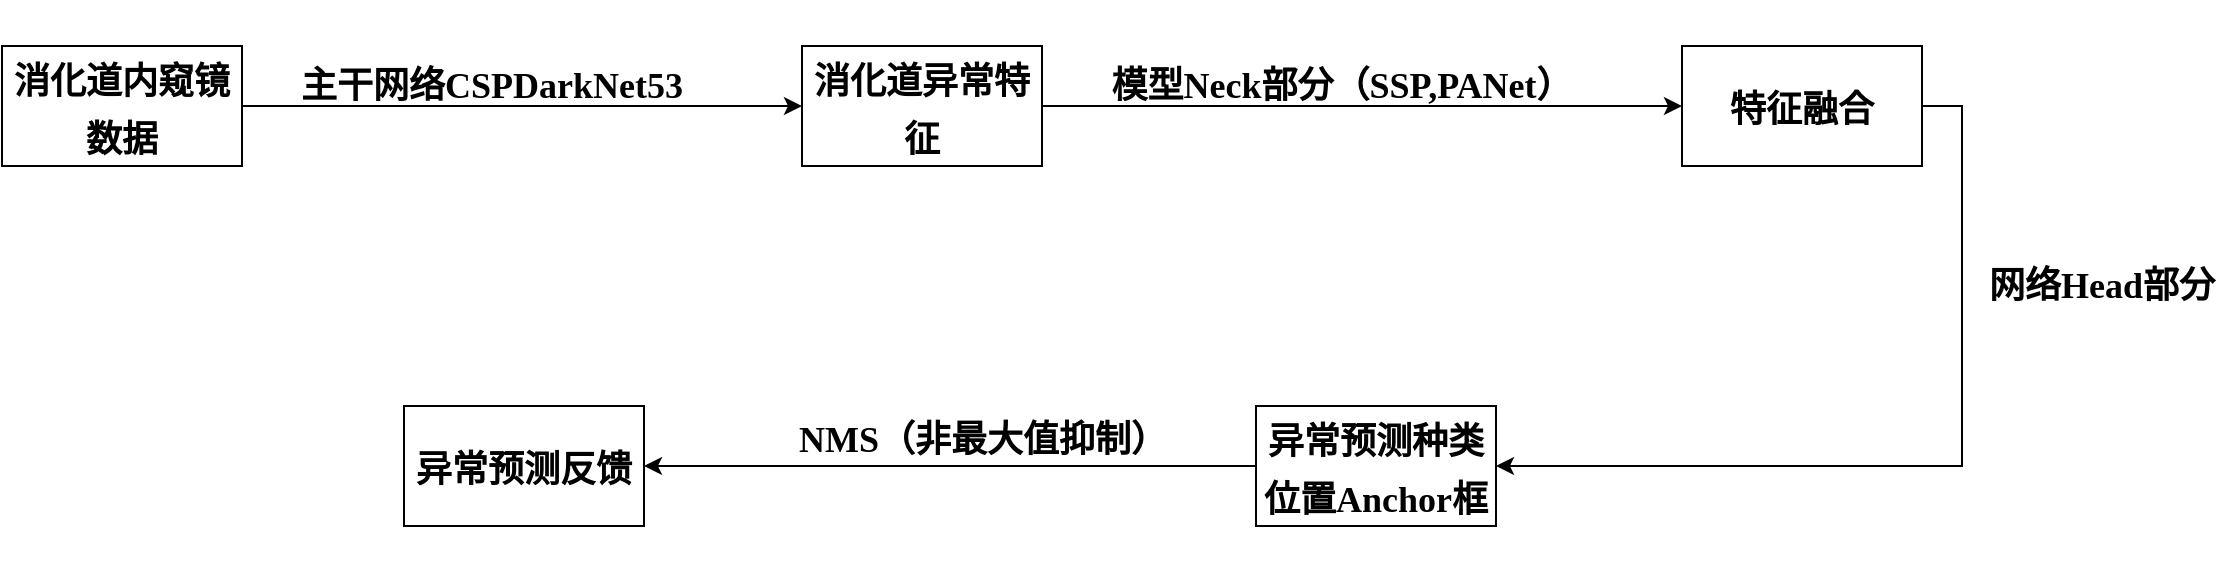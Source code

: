 <mxfile version="17.2.4" type="github">
  <diagram id="C5RBs43oDa-KdzZeNtuy" name="Page-1">
    <mxGraphModel dx="1420" dy="789" grid="0" gridSize="10" guides="1" tooltips="1" connect="1" arrows="1" fold="1" page="0" pageScale="1" pageWidth="827" pageHeight="1169" math="0" shadow="0">
      <root>
        <mxCell id="WIyWlLk6GJQsqaUBKTNV-0" />
        <mxCell id="WIyWlLk6GJQsqaUBKTNV-1" parent="WIyWlLk6GJQsqaUBKTNV-0" />
        <mxCell id="MUNKduZxBYxkbEoiolL1-5" style="edgeStyle=orthogonalEdgeStyle;rounded=0;orthogonalLoop=1;jettySize=auto;html=1;entryX=0;entryY=0.5;entryDx=0;entryDy=0;fontFamily=宋体;fontSource=https%3A%2F%2Fsongti.laoxiezi.com%2F;fontSize=24;fontColor=default;" edge="1" parent="WIyWlLk6GJQsqaUBKTNV-1" source="MUNKduZxBYxkbEoiolL1-0" target="MUNKduZxBYxkbEoiolL1-1">
          <mxGeometry relative="1" as="geometry" />
        </mxCell>
        <mxCell id="MUNKduZxBYxkbEoiolL1-0" value="&lt;p class=&quot;MsoNormal&quot;&gt;&lt;font style=&quot;font-size: 18px&quot;&gt;&lt;b&gt;消化道内窥镜数据&lt;/b&gt;&lt;/font&gt;&lt;span lang=&quot;EN-US&quot;&gt;&lt;/span&gt;&lt;/p&gt;" style="rounded=0;whiteSpace=wrap;html=1;fontFamily=宋体;fontSource=https%3A%2F%2Fsongti.laoxiezi.com%2F;fontSize=24;fontColor=default;strokeColor=default;fillColor=none;" vertex="1" parent="WIyWlLk6GJQsqaUBKTNV-1">
          <mxGeometry y="290" width="120" height="60" as="geometry" />
        </mxCell>
        <mxCell id="MUNKduZxBYxkbEoiolL1-6" style="edgeStyle=orthogonalEdgeStyle;rounded=0;orthogonalLoop=1;jettySize=auto;html=1;entryX=0;entryY=0.5;entryDx=0;entryDy=0;fontFamily=宋体;fontSource=https%3A%2F%2Fsongti.laoxiezi.com%2F;fontSize=24;fontColor=default;" edge="1" parent="WIyWlLk6GJQsqaUBKTNV-1" source="MUNKduZxBYxkbEoiolL1-1" target="MUNKduZxBYxkbEoiolL1-2">
          <mxGeometry relative="1" as="geometry" />
        </mxCell>
        <mxCell id="MUNKduZxBYxkbEoiolL1-1" value="&lt;p class=&quot;MsoNormal&quot;&gt;&lt;font style=&quot;font-size: 18px&quot;&gt;&lt;b&gt;消化道异常特征&lt;/b&gt;&lt;/font&gt;&lt;span lang=&quot;EN-US&quot;&gt;&lt;/span&gt;&lt;/p&gt;" style="rounded=0;whiteSpace=wrap;html=1;fontFamily=宋体;fontSource=https%3A%2F%2Fsongti.laoxiezi.com%2F;fontSize=24;fontColor=default;strokeColor=default;fillColor=none;" vertex="1" parent="WIyWlLk6GJQsqaUBKTNV-1">
          <mxGeometry x="400" y="290" width="120" height="60" as="geometry" />
        </mxCell>
        <mxCell id="MUNKduZxBYxkbEoiolL1-7" style="edgeStyle=orthogonalEdgeStyle;rounded=0;orthogonalLoop=1;jettySize=auto;html=1;exitX=1;exitY=0.5;exitDx=0;exitDy=0;entryX=1;entryY=0.5;entryDx=0;entryDy=0;fontFamily=宋体;fontSource=https%3A%2F%2Fsongti.laoxiezi.com%2F;fontSize=24;fontColor=default;" edge="1" parent="WIyWlLk6GJQsqaUBKTNV-1" source="MUNKduZxBYxkbEoiolL1-2" target="MUNKduZxBYxkbEoiolL1-3">
          <mxGeometry relative="1" as="geometry" />
        </mxCell>
        <mxCell id="MUNKduZxBYxkbEoiolL1-2" value="&lt;p class=&quot;MsoNormal&quot;&gt;&lt;font style=&quot;font-size: 18px&quot;&gt;&lt;b&gt;特征融合&lt;/b&gt;&lt;/font&gt;&lt;span lang=&quot;EN-US&quot;&gt;&lt;/span&gt;&lt;/p&gt;" style="rounded=0;whiteSpace=wrap;html=1;fontFamily=宋体;fontSource=https%3A%2F%2Fsongti.laoxiezi.com%2F;fontSize=24;fontColor=default;strokeColor=default;fillColor=none;" vertex="1" parent="WIyWlLk6GJQsqaUBKTNV-1">
          <mxGeometry x="840" y="290" width="120" height="60" as="geometry" />
        </mxCell>
        <mxCell id="MUNKduZxBYxkbEoiolL1-8" style="edgeStyle=orthogonalEdgeStyle;rounded=0;orthogonalLoop=1;jettySize=auto;html=1;entryX=1;entryY=0.5;entryDx=0;entryDy=0;fontFamily=宋体;fontSource=https%3A%2F%2Fsongti.laoxiezi.com%2F;fontSize=24;fontColor=default;" edge="1" parent="WIyWlLk6GJQsqaUBKTNV-1" source="MUNKduZxBYxkbEoiolL1-3" target="MUNKduZxBYxkbEoiolL1-4">
          <mxGeometry relative="1" as="geometry" />
        </mxCell>
        <mxCell id="MUNKduZxBYxkbEoiolL1-3" value="&lt;p class=&quot;MsoNormal&quot;&gt;&lt;font style=&quot;font-size: 18px&quot;&gt;&lt;b&gt;异常预测种类位置&lt;span lang=&quot;EN-US&quot;&gt;Anchor&lt;/span&gt;框&lt;/b&gt;&lt;/font&gt;&lt;span lang=&quot;EN-US&quot;&gt;&lt;/span&gt;&lt;/p&gt;" style="rounded=0;whiteSpace=wrap;html=1;fontFamily=宋体;fontSource=https%3A%2F%2Fsongti.laoxiezi.com%2F;fontSize=24;fontColor=default;strokeColor=default;fillColor=none;" vertex="1" parent="WIyWlLk6GJQsqaUBKTNV-1">
          <mxGeometry x="627" y="470" width="120" height="60" as="geometry" />
        </mxCell>
        <mxCell id="MUNKduZxBYxkbEoiolL1-4" value="&lt;p class=&quot;MsoNormal&quot;&gt;&lt;font style=&quot;font-size: 18px&quot;&gt;&lt;b&gt;异常预测反馈&lt;/b&gt;&lt;/font&gt;&lt;span lang=&quot;EN-US&quot;&gt;&lt;/span&gt;&lt;/p&gt;" style="rounded=0;whiteSpace=wrap;html=1;fontFamily=宋体;fontSource=https%3A%2F%2Fsongti.laoxiezi.com%2F;fontSize=24;fontColor=default;strokeColor=default;fillColor=none;" vertex="1" parent="WIyWlLk6GJQsqaUBKTNV-1">
          <mxGeometry x="201" y="470" width="120" height="60" as="geometry" />
        </mxCell>
        <mxCell id="MUNKduZxBYxkbEoiolL1-10" value="&lt;p class=&quot;MsoNormal&quot;&gt;&lt;font&gt;&lt;b&gt;网络&lt;span lang=&quot;EN-US&quot;&gt;Head&lt;/span&gt;部分&lt;/b&gt;&lt;/font&gt;&lt;span lang=&quot;EN-US&quot;&gt;&lt;/span&gt;&lt;/p&gt;" style="rounded=0;whiteSpace=wrap;html=1;fontFamily=宋体;fontSource=https%3A%2F%2Fsongti.laoxiezi.com%2F;fontSize=18;fontColor=default;strokeColor=none;fillColor=none;" vertex="1" parent="WIyWlLk6GJQsqaUBKTNV-1">
          <mxGeometry x="990" y="380" width="120" height="60" as="geometry" />
        </mxCell>
        <mxCell id="MUNKduZxBYxkbEoiolL1-11" value="&lt;b&gt;主干网络CSPDarkNet53&lt;/b&gt;" style="rounded=0;whiteSpace=wrap;html=1;fontFamily=宋体;fontSource=https%3A%2F%2Fsongti.laoxiezi.com%2F;fontSize=18;fontColor=default;strokeColor=none;fillColor=none;" vertex="1" parent="WIyWlLk6GJQsqaUBKTNV-1">
          <mxGeometry x="100" y="280" width="290" height="60" as="geometry" />
        </mxCell>
        <mxCell id="MUNKduZxBYxkbEoiolL1-14" value="&lt;b&gt;模型Neck部分（SSP,PANet）&lt;/b&gt;" style="rounded=0;whiteSpace=wrap;html=1;fontFamily=宋体;fontSource=https%3A%2F%2Fsongti.laoxiezi.com%2F;fontSize=18;fontColor=default;strokeColor=none;fillColor=none;" vertex="1" parent="WIyWlLk6GJQsqaUBKTNV-1">
          <mxGeometry x="470" y="280" width="400" height="60" as="geometry" />
        </mxCell>
        <mxCell id="MUNKduZxBYxkbEoiolL1-15" value="&lt;b&gt;NMS（非最大值抑制）&lt;/b&gt;" style="rounded=0;whiteSpace=wrap;html=1;fontFamily=宋体;fontSource=https%3A%2F%2Fsongti.laoxiezi.com%2F;fontSize=18;fontColor=default;strokeColor=none;fillColor=none;" vertex="1" parent="WIyWlLk6GJQsqaUBKTNV-1">
          <mxGeometry x="383" y="457" width="215" height="60" as="geometry" />
        </mxCell>
      </root>
    </mxGraphModel>
  </diagram>
</mxfile>
